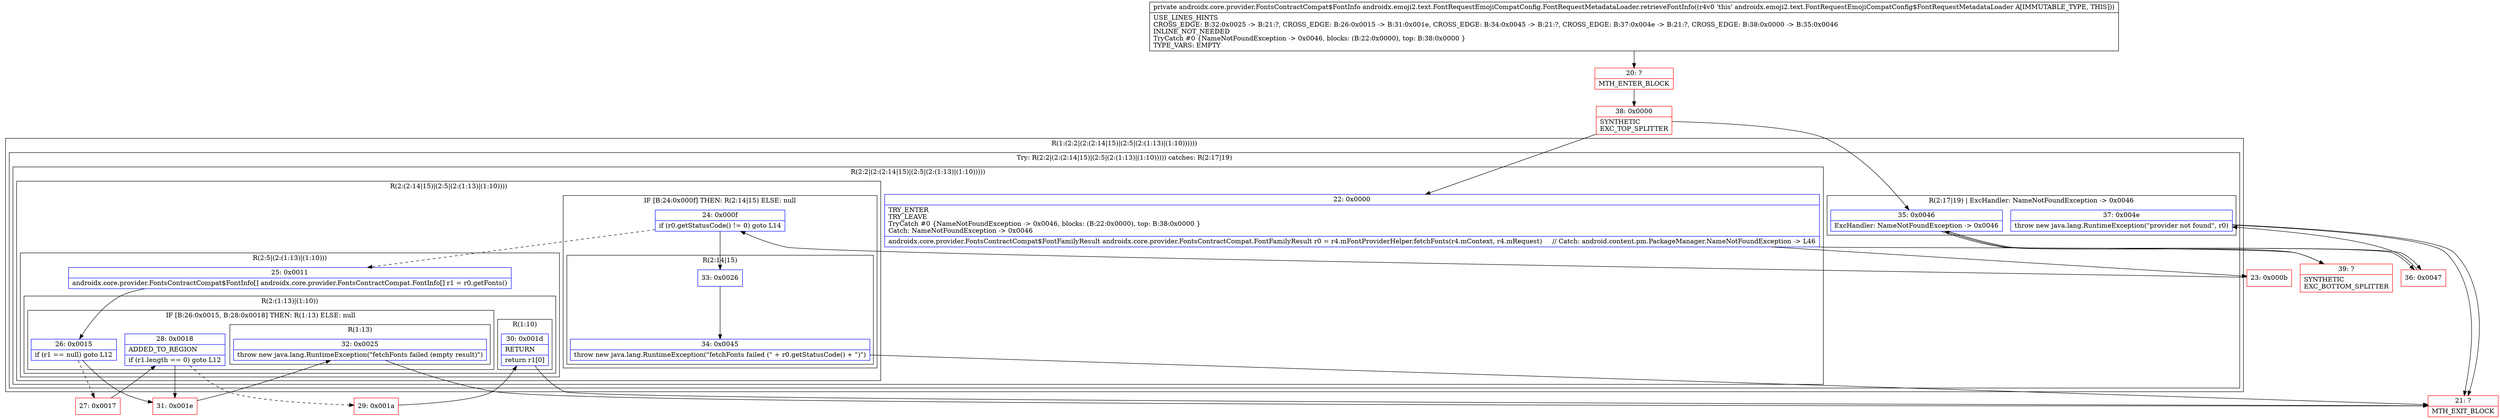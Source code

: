 digraph "CFG forandroidx.emoji2.text.FontRequestEmojiCompatConfig.FontRequestMetadataLoader.retrieveFontInfo()Landroidx\/core\/provider\/FontsContractCompat$FontInfo;" {
subgraph cluster_Region_739130321 {
label = "R(1:(2:2|(2:(2:14|15)|(2:5|(2:(1:13)|(1:10))))))";
node [shape=record,color=blue];
subgraph cluster_TryCatchRegion_1514265397 {
label = "Try: R(2:2|(2:(2:14|15)|(2:5|(2:(1:13)|(1:10))))) catches: R(2:17|19)";
node [shape=record,color=blue];
subgraph cluster_Region_353557008 {
label = "R(2:2|(2:(2:14|15)|(2:5|(2:(1:13)|(1:10)))))";
node [shape=record,color=blue];
Node_22 [shape=record,label="{22\:\ 0x0000|TRY_ENTER\lTRY_LEAVE\lTryCatch #0 \{NameNotFoundException \-\> 0x0046, blocks: (B:22:0x0000), top: B:38:0x0000 \}\lCatch: NameNotFoundException \-\> 0x0046\l|androidx.core.provider.FontsContractCompat$FontFamilyResult androidx.core.provider.FontsContractCompat.FontFamilyResult r0 = r4.mFontProviderHelper.fetchFonts(r4.mContext, r4.mRequest)     \/\/ Catch: android.content.pm.PackageManager.NameNotFoundException \-\> L46\l}"];
subgraph cluster_Region_263607902 {
label = "R(2:(2:14|15)|(2:5|(2:(1:13)|(1:10))))";
node [shape=record,color=blue];
subgraph cluster_IfRegion_1182506243 {
label = "IF [B:24:0x000f] THEN: R(2:14|15) ELSE: null";
node [shape=record,color=blue];
Node_24 [shape=record,label="{24\:\ 0x000f|if (r0.getStatusCode() != 0) goto L14\l}"];
subgraph cluster_Region_379935376 {
label = "R(2:14|15)";
node [shape=record,color=blue];
Node_33 [shape=record,label="{33\:\ 0x0026}"];
Node_34 [shape=record,label="{34\:\ 0x0045|throw new java.lang.RuntimeException(\"fetchFonts failed (\" + r0.getStatusCode() + \")\")\l}"];
}
}
subgraph cluster_Region_1167211649 {
label = "R(2:5|(2:(1:13)|(1:10)))";
node [shape=record,color=blue];
Node_25 [shape=record,label="{25\:\ 0x0011|androidx.core.provider.FontsContractCompat$FontInfo[] androidx.core.provider.FontsContractCompat.FontInfo[] r1 = r0.getFonts()\l}"];
subgraph cluster_Region_523199329 {
label = "R(2:(1:13)|(1:10))";
node [shape=record,color=blue];
subgraph cluster_IfRegion_1188281465 {
label = "IF [B:26:0x0015, B:28:0x0018] THEN: R(1:13) ELSE: null";
node [shape=record,color=blue];
Node_26 [shape=record,label="{26\:\ 0x0015|if (r1 == null) goto L12\l}"];
Node_28 [shape=record,label="{28\:\ 0x0018|ADDED_TO_REGION\l|if (r1.length == 0) goto L12\l}"];
subgraph cluster_Region_1109525478 {
label = "R(1:13)";
node [shape=record,color=blue];
Node_32 [shape=record,label="{32\:\ 0x0025|throw new java.lang.RuntimeException(\"fetchFonts failed (empty result)\")\l}"];
}
}
subgraph cluster_Region_1557832229 {
label = "R(1:10)";
node [shape=record,color=blue];
Node_30 [shape=record,label="{30\:\ 0x001d|RETURN\l|return r1[0]\l}"];
}
}
}
}
}
subgraph cluster_Region_384757988 {
label = "R(2:17|19) | ExcHandler: NameNotFoundException \-\> 0x0046\l";
node [shape=record,color=blue];
Node_35 [shape=record,label="{35\:\ 0x0046|ExcHandler: NameNotFoundException \-\> 0x0046\l}"];
Node_37 [shape=record,label="{37\:\ 0x004e|throw new java.lang.RuntimeException(\"provider not found\", r0)\l}"];
}
}
}
subgraph cluster_Region_384757988 {
label = "R(2:17|19) | ExcHandler: NameNotFoundException \-\> 0x0046\l";
node [shape=record,color=blue];
Node_35 [shape=record,label="{35\:\ 0x0046|ExcHandler: NameNotFoundException \-\> 0x0046\l}"];
Node_37 [shape=record,label="{37\:\ 0x004e|throw new java.lang.RuntimeException(\"provider not found\", r0)\l}"];
}
Node_20 [shape=record,color=red,label="{20\:\ ?|MTH_ENTER_BLOCK\l}"];
Node_38 [shape=record,color=red,label="{38\:\ 0x0000|SYNTHETIC\lEXC_TOP_SPLITTER\l}"];
Node_23 [shape=record,color=red,label="{23\:\ 0x000b}"];
Node_27 [shape=record,color=red,label="{27\:\ 0x0017}"];
Node_29 [shape=record,color=red,label="{29\:\ 0x001a}"];
Node_21 [shape=record,color=red,label="{21\:\ ?|MTH_EXIT_BLOCK\l}"];
Node_31 [shape=record,color=red,label="{31\:\ 0x001e}"];
Node_39 [shape=record,color=red,label="{39\:\ ?|SYNTHETIC\lEXC_BOTTOM_SPLITTER\l}"];
Node_36 [shape=record,color=red,label="{36\:\ 0x0047}"];
MethodNode[shape=record,label="{private androidx.core.provider.FontsContractCompat$FontInfo androidx.emoji2.text.FontRequestEmojiCompatConfig.FontRequestMetadataLoader.retrieveFontInfo((r4v0 'this' androidx.emoji2.text.FontRequestEmojiCompatConfig$FontRequestMetadataLoader A[IMMUTABLE_TYPE, THIS]))  | USE_LINES_HINTS\lCROSS_EDGE: B:32:0x0025 \-\> B:21:?, CROSS_EDGE: B:26:0x0015 \-\> B:31:0x001e, CROSS_EDGE: B:34:0x0045 \-\> B:21:?, CROSS_EDGE: B:37:0x004e \-\> B:21:?, CROSS_EDGE: B:38:0x0000 \-\> B:35:0x0046\lINLINE_NOT_NEEDED\lTryCatch #0 \{NameNotFoundException \-\> 0x0046, blocks: (B:22:0x0000), top: B:38:0x0000 \}\lTYPE_VARS: EMPTY\l}"];
MethodNode -> Node_20;Node_22 -> Node_23;
Node_22 -> Node_39;
Node_24 -> Node_25[style=dashed];
Node_24 -> Node_33;
Node_33 -> Node_34;
Node_34 -> Node_21;
Node_25 -> Node_26;
Node_26 -> Node_27[style=dashed];
Node_26 -> Node_31;
Node_28 -> Node_29[style=dashed];
Node_28 -> Node_31;
Node_32 -> Node_21;
Node_30 -> Node_21;
Node_35 -> Node_36;
Node_37 -> Node_21;
Node_35 -> Node_36;
Node_37 -> Node_21;
Node_20 -> Node_38;
Node_38 -> Node_22;
Node_38 -> Node_35;
Node_23 -> Node_24;
Node_27 -> Node_28;
Node_29 -> Node_30;
Node_31 -> Node_32;
Node_39 -> Node_35;
Node_36 -> Node_37;
}

